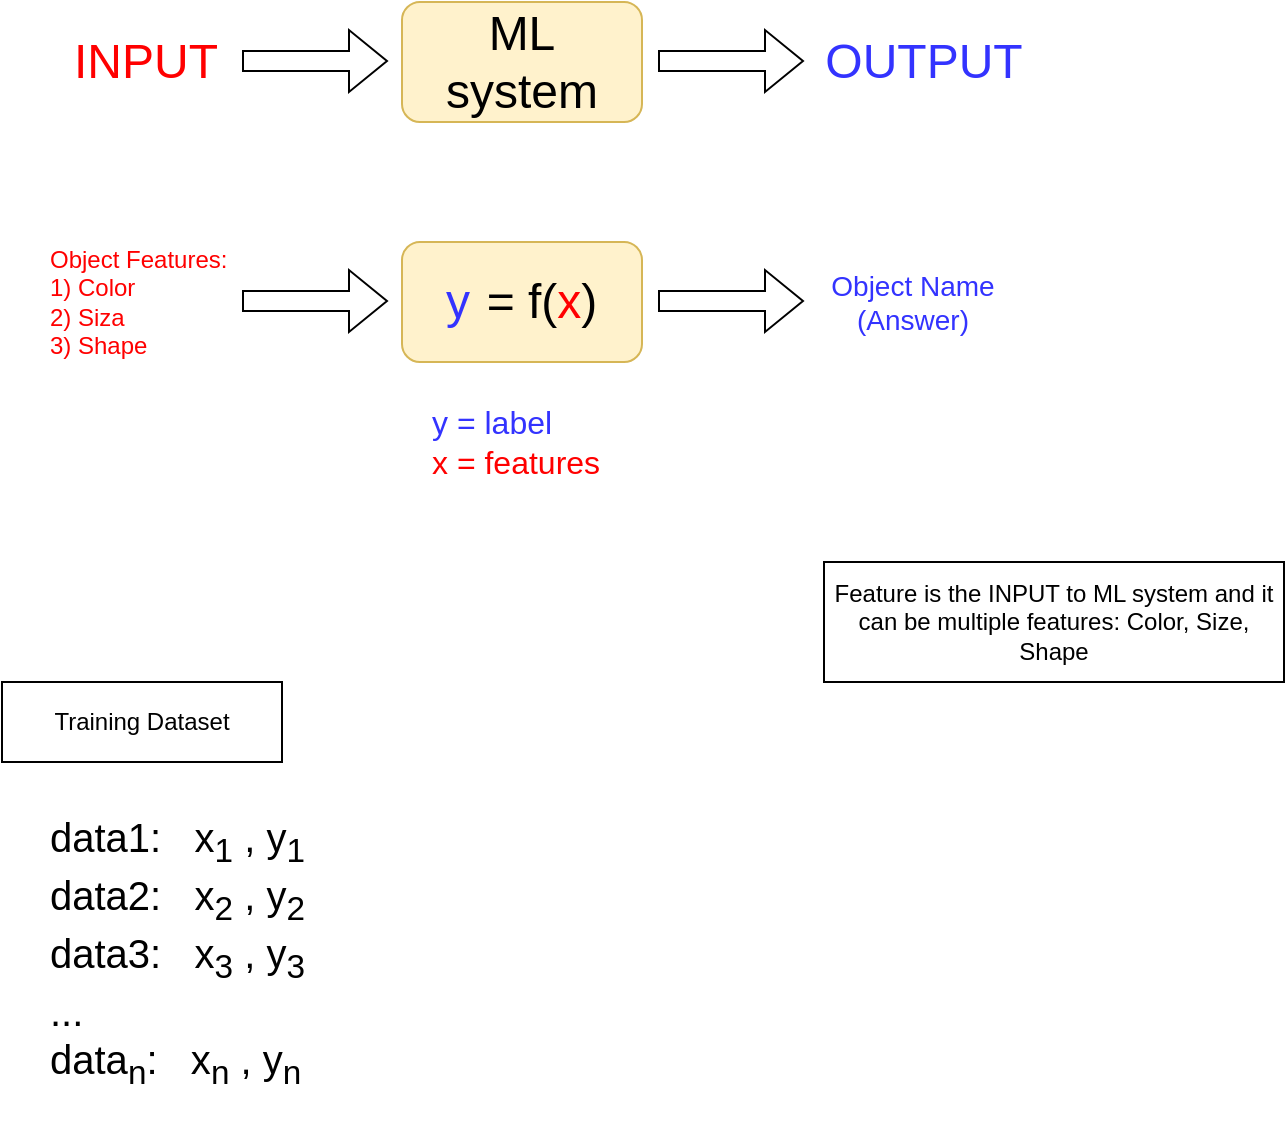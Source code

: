 <mxfile version="24.4.8" type="github">
  <diagram name="Page-1" id="zlZCmaKOIGGVb370uwEp">
    <mxGraphModel dx="832" dy="447" grid="1" gridSize="10" guides="1" tooltips="1" connect="1" arrows="1" fold="1" page="1" pageScale="1" pageWidth="827" pageHeight="1169" math="0" shadow="0">
      <root>
        <mxCell id="0" />
        <mxCell id="1" parent="0" />
        <mxCell id="Bjdl3j4RrlKzAxB7ZdO3-1" value="&lt;font style=&quot;font-size: 24px;&quot;&gt;&amp;nbsp; &amp;nbsp;= f(&lt;font color=&quot;#ff0000&quot;&gt;x&lt;/font&gt;)&lt;/font&gt;" style="rounded=1;whiteSpace=wrap;html=1;fillColor=#fff2cc;strokeColor=#d6b656;" vertex="1" parent="1">
          <mxGeometry x="350" y="210" width="120" height="60" as="geometry" />
        </mxCell>
        <mxCell id="Bjdl3j4RrlKzAxB7ZdO3-2" value="&lt;font color=&quot;#3333ff&quot;&gt;y = label&lt;/font&gt;&lt;div style=&quot;font-size: 16px;&quot;&gt;&lt;font color=&quot;#ff0000&quot;&gt;x = features&lt;/font&gt;&lt;/div&gt;" style="rounded=0;whiteSpace=wrap;html=1;align=left;strokeColor=none;fontSize=16;" vertex="1" parent="1">
          <mxGeometry x="363" y="280" width="120" height="60" as="geometry" />
        </mxCell>
        <mxCell id="Bjdl3j4RrlKzAxB7ZdO3-5" value="&lt;font color=&quot;#3333ff&quot; style=&quot;font-size: 24px;&quot;&gt;y&lt;/font&gt;" style="rounded=1;whiteSpace=wrap;html=1;fillColor=none;strokeColor=none;" vertex="1" parent="1">
          <mxGeometry x="363" y="210" width="30" height="60" as="geometry" />
        </mxCell>
        <mxCell id="Bjdl3j4RrlKzAxB7ZdO3-7" value="Feature is the INPUT to ML system and it can be multiple features: Color, Size, Shape" style="rounded=0;whiteSpace=wrap;html=1;" vertex="1" parent="1">
          <mxGeometry x="561" y="370" width="230" height="60" as="geometry" />
        </mxCell>
        <mxCell id="Bjdl3j4RrlKzAxB7ZdO3-8" value="&lt;font style=&quot;font-size: 24px;&quot;&gt;ML&lt;/font&gt;&lt;div&gt;&lt;font style=&quot;font-size: 24px;&quot;&gt;system&lt;/font&gt;&lt;/div&gt;" style="rounded=1;whiteSpace=wrap;html=1;fillColor=#fff2cc;strokeColor=#d6b656;" vertex="1" parent="1">
          <mxGeometry x="350" y="90" width="120" height="60" as="geometry" />
        </mxCell>
        <mxCell id="Bjdl3j4RrlKzAxB7ZdO3-9" value="" style="shape=flexArrow;endArrow=classic;html=1;rounded=0;" edge="1" parent="1">
          <mxGeometry width="50" height="50" relative="1" as="geometry">
            <mxPoint x="270" y="119.5" as="sourcePoint" />
            <mxPoint x="343" y="119.5" as="targetPoint" />
          </mxGeometry>
        </mxCell>
        <mxCell id="Bjdl3j4RrlKzAxB7ZdO3-10" value="" style="shape=flexArrow;endArrow=classic;html=1;rounded=0;" edge="1" parent="1">
          <mxGeometry width="50" height="50" relative="1" as="geometry">
            <mxPoint x="478" y="119.5" as="sourcePoint" />
            <mxPoint x="551" y="119.5" as="targetPoint" />
          </mxGeometry>
        </mxCell>
        <mxCell id="Bjdl3j4RrlKzAxB7ZdO3-11" value="&lt;font&gt;&lt;span style=&quot;font-size: 24px;&quot;&gt;INPUT&lt;/span&gt;&lt;/font&gt;" style="rounded=1;whiteSpace=wrap;html=1;fillColor=none;strokeColor=none;fontColor=#FF0000;" vertex="1" parent="1">
          <mxGeometry x="172" y="90" width="100" height="60" as="geometry" />
        </mxCell>
        <mxCell id="Bjdl3j4RrlKzAxB7ZdO3-12" value="&lt;font color=&quot;#3333ff&quot;&gt;&lt;span style=&quot;font-size: 24px;&quot;&gt;OUTPUT&lt;/span&gt;&lt;/font&gt;" style="rounded=1;whiteSpace=wrap;html=1;fillColor=none;strokeColor=none;" vertex="1" parent="1">
          <mxGeometry x="561" y="90" width="100" height="60" as="geometry" />
        </mxCell>
        <mxCell id="Bjdl3j4RrlKzAxB7ZdO3-13" value="" style="shape=flexArrow;endArrow=classic;html=1;rounded=0;" edge="1" parent="1">
          <mxGeometry width="50" height="50" relative="1" as="geometry">
            <mxPoint x="270" y="239.5" as="sourcePoint" />
            <mxPoint x="343" y="239.5" as="targetPoint" />
          </mxGeometry>
        </mxCell>
        <mxCell id="Bjdl3j4RrlKzAxB7ZdO3-14" value="Object Features:&lt;div&gt;1) Color&lt;/div&gt;&lt;div&gt;2) Siza&lt;/div&gt;&lt;div&gt;3) Shape&lt;/div&gt;" style="rounded=1;whiteSpace=wrap;html=1;fillColor=none;strokeColor=none;fontColor=#FF0000;align=left;" vertex="1" parent="1">
          <mxGeometry x="172" y="210" width="100" height="60" as="geometry" />
        </mxCell>
        <mxCell id="Bjdl3j4RrlKzAxB7ZdO3-15" value="" style="shape=flexArrow;endArrow=classic;html=1;rounded=0;" edge="1" parent="1">
          <mxGeometry width="50" height="50" relative="1" as="geometry">
            <mxPoint x="478" y="239.5" as="sourcePoint" />
            <mxPoint x="551" y="239.5" as="targetPoint" />
          </mxGeometry>
        </mxCell>
        <mxCell id="Bjdl3j4RrlKzAxB7ZdO3-16" value="&lt;font style=&quot;font-size: 14px;&quot; color=&quot;#3333ff&quot;&gt;Object Name&lt;/font&gt;&lt;div style=&quot;font-size: 14px;&quot;&gt;&lt;font style=&quot;font-size: 14px;&quot; color=&quot;#3333ff&quot;&gt;(Answer)&lt;/font&gt;&lt;/div&gt;" style="rounded=1;whiteSpace=wrap;html=1;fillColor=none;strokeColor=none;fontSize=14;" vertex="1" parent="1">
          <mxGeometry x="561" y="210" width="89" height="60" as="geometry" />
        </mxCell>
        <mxCell id="Bjdl3j4RrlKzAxB7ZdO3-17" value="Training Dataset" style="rounded=0;whiteSpace=wrap;html=1;" vertex="1" parent="1">
          <mxGeometry x="150" y="430" width="140" height="40" as="geometry" />
        </mxCell>
        <mxCell id="Bjdl3j4RrlKzAxB7ZdO3-18" value="&lt;font style=&quot;font-size: 20px;&quot;&gt;data1:&amp;nbsp; &amp;nbsp;x&lt;sub&gt;1&lt;/sub&gt; , y&lt;sub&gt;1&lt;/sub&gt;&lt;/font&gt;&lt;div&gt;&lt;font style=&quot;font-size: 20px;&quot;&gt;data2:&amp;nbsp; &amp;nbsp;x&lt;sub&gt;2&lt;/sub&gt; , y&lt;sub&gt;2&lt;/sub&gt; data3:&amp;nbsp; &amp;nbsp;x&lt;sub&gt;3&lt;/sub&gt; , y&lt;sub&gt;3&lt;/sub&gt;&lt;br&gt;&lt;/font&gt;&lt;/div&gt;&lt;div&gt;&lt;font style=&quot;font-size: 20px;&quot;&gt;...&lt;/font&gt;&lt;/div&gt;&lt;div&gt;&lt;font style=&quot;font-size: 20px;&quot;&gt;data&lt;sub&gt;n&lt;/sub&gt;:&amp;nbsp; &amp;nbsp;x&lt;sub&gt;n&lt;/sub&gt; , y&lt;sub&gt;n&lt;/sub&gt;&lt;/font&gt;&lt;/div&gt;" style="rounded=0;whiteSpace=wrap;html=1;align=left;strokeColor=none;" vertex="1" parent="1">
          <mxGeometry x="172" y="480" width="148" height="170" as="geometry" />
        </mxCell>
      </root>
    </mxGraphModel>
  </diagram>
</mxfile>
